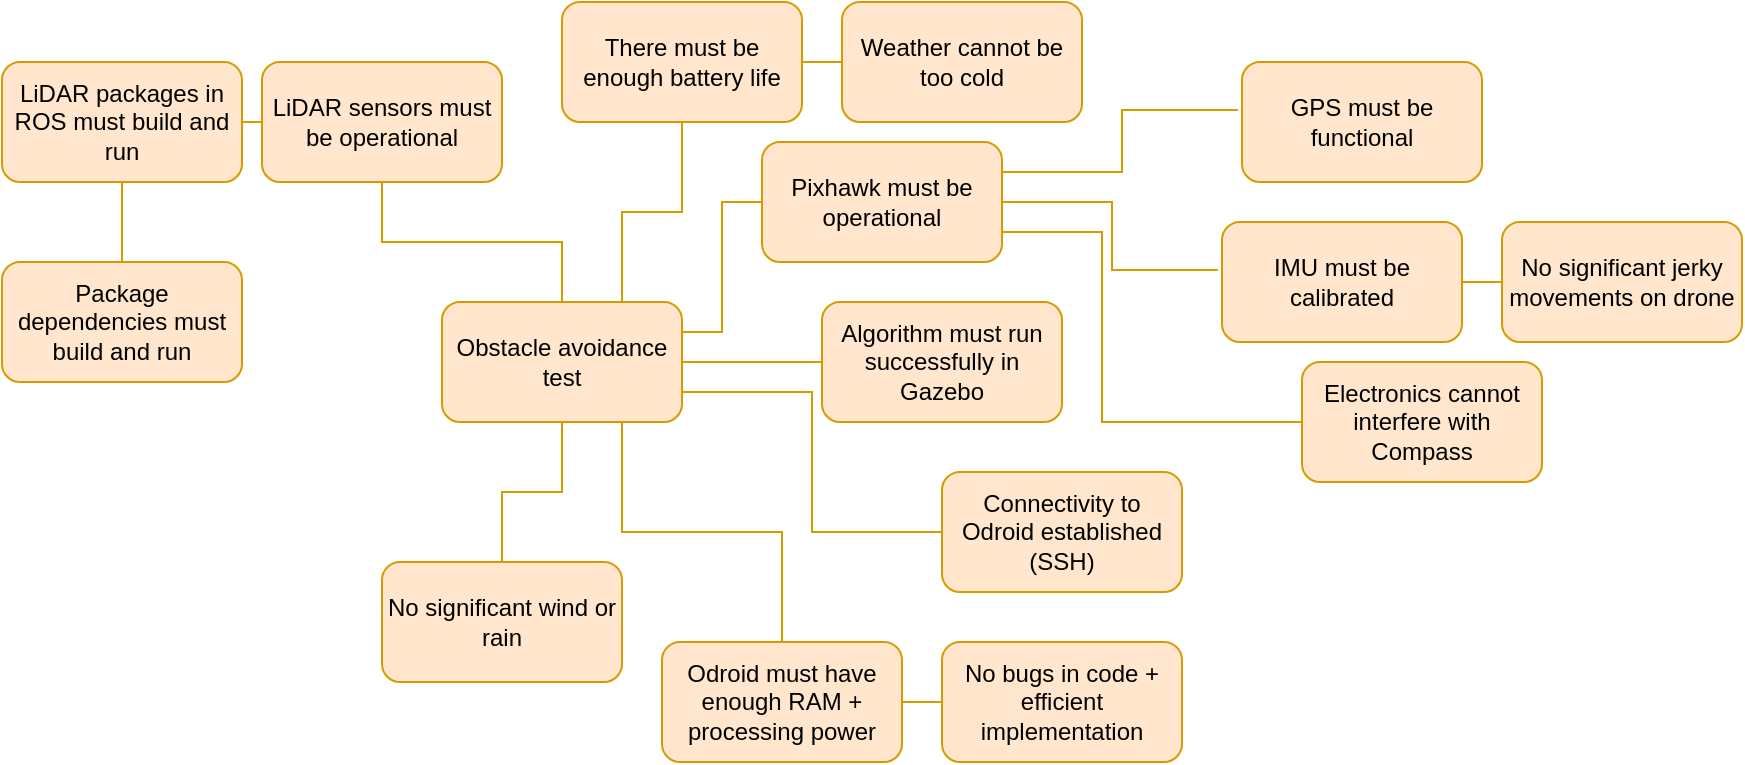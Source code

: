 <mxfile type="github" version="10.7.7"><diagram id="4e-2nmrWIUUcu9EXJC4X" name="Page-1"><mxGraphModel grid="1" dx="840" dy="441" gridSize="10" guides="1" tooltips="1" connect="1" arrows="1" fold="1" page="1" pageScale="1" pageWidth="827" pageHeight="1169" math="0" shadow="0"><root><mxCell id="0"/><mxCell id="1" parent="0"/><mxCell id="azHqUHfc6iuTFhBYgKCk-19" parent="1" style="edgeStyle=orthogonalEdgeStyle;rounded=0;orthogonalLoop=1;jettySize=auto;html=1;exitX=1;exitY=0.75;exitDx=0;exitDy=0;endArrow=none;endFill=0;entryX=0;entryY=0.5;entryDx=0;entryDy=0;fillColor=#ffe6cc;strokeColor=#d79b00;" edge="1" target="azHqUHfc6iuTFhBYgKCk-20" source="azHqUHfc6iuTFhBYgKCk-4"><mxGeometry as="geometry" relative="1"><mxPoint as="targetPoint" x="560" y="230"/><Array as="points"><mxPoint x="570" y="145"/><mxPoint x="570" y="240"/></Array></mxGeometry></mxCell><mxCell id="azHqUHfc6iuTFhBYgKCk-2" parent="1" style="edgeStyle=orthogonalEdgeStyle;rounded=0;orthogonalLoop=1;jettySize=auto;html=1;exitX=1;exitY=0.5;exitDx=0;exitDy=0;endArrow=none;endFill=0;fillColor=#ffe6cc;strokeColor=#d79b00;" edge="1" target="azHqUHfc6iuTFhBYgKCk-3" source="azHqUHfc6iuTFhBYgKCk-1"><mxGeometry as="geometry" relative="1"><mxPoint as="targetPoint" x="400" y="210"/></mxGeometry></mxCell><mxCell id="azHqUHfc6iuTFhBYgKCk-10" parent="1" style="edgeStyle=orthogonalEdgeStyle;rounded=0;orthogonalLoop=1;jettySize=auto;html=1;exitX=1;exitY=0.25;exitDx=0;exitDy=0;entryX=0;entryY=0.5;entryDx=0;entryDy=0;endArrow=none;endFill=0;fillColor=#ffe6cc;strokeColor=#d79b00;" edge="1" target="azHqUHfc6iuTFhBYgKCk-4" source="azHqUHfc6iuTFhBYgKCk-1"><mxGeometry as="geometry" relative="1"/></mxCell><mxCell id="azHqUHfc6iuTFhBYgKCk-12" parent="1" style="edgeStyle=orthogonalEdgeStyle;rounded=0;orthogonalLoop=1;jettySize=auto;html=1;exitX=1;exitY=0.75;exitDx=0;exitDy=0;entryX=0;entryY=0.5;entryDx=0;entryDy=0;endArrow=none;endFill=0;fillColor=#ffe6cc;strokeColor=#d79b00;" edge="1" target="azHqUHfc6iuTFhBYgKCk-11" source="azHqUHfc6iuTFhBYgKCk-1"><mxGeometry as="geometry" relative="1"/></mxCell><mxCell id="azHqUHfc6iuTFhBYgKCk-23" parent="1" style="edgeStyle=orthogonalEdgeStyle;rounded=0;orthogonalLoop=1;jettySize=auto;html=1;exitX=0.75;exitY=1;exitDx=0;exitDy=0;endArrow=none;endFill=0;fillColor=#ffe6cc;strokeColor=#d79b00;" edge="1" target="azHqUHfc6iuTFhBYgKCk-24" source="azHqUHfc6iuTFhBYgKCk-1"><mxGeometry as="geometry" relative="1"><mxPoint as="targetPoint" x="360" y="350"/></mxGeometry></mxCell><mxCell id="azHqUHfc6iuTFhBYgKCk-27" parent="1" style="edgeStyle=orthogonalEdgeStyle;rounded=0;orthogonalLoop=1;jettySize=auto;html=1;exitX=0.75;exitY=0;exitDx=0;exitDy=0;endArrow=none;endFill=0;fillColor=#ffe6cc;strokeColor=#d79b00;" edge="1" target="azHqUHfc6iuTFhBYgKCk-28" source="azHqUHfc6iuTFhBYgKCk-1"><mxGeometry as="geometry" relative="1"><mxPoint as="targetPoint" x="350" y="80"/></mxGeometry></mxCell><mxCell id="azHqUHfc6iuTFhBYgKCk-29" parent="1" style="edgeStyle=orthogonalEdgeStyle;rounded=0;orthogonalLoop=1;jettySize=auto;html=1;endArrow=none;endFill=0;entryX=0.5;entryY=0;entryDx=0;entryDy=0;fillColor=#ffe6cc;strokeColor=#d79b00;" edge="1" target="azHqUHfc6iuTFhBYgKCk-30" source="azHqUHfc6iuTFhBYgKCk-1"><mxGeometry as="geometry" relative="1"><mxPoint as="targetPoint" x="300" y="280"/></mxGeometry></mxCell><mxCell id="azHqUHfc6iuTFhBYgKCk-34" parent="1" style="edgeStyle=orthogonalEdgeStyle;rounded=0;orthogonalLoop=1;jettySize=auto;html=1;endArrow=none;endFill=0;fillColor=#ffe6cc;strokeColor=#d79b00;" edge="1" target="azHqUHfc6iuTFhBYgKCk-35" source="azHqUHfc6iuTFhBYgKCk-1"><mxGeometry as="geometry" relative="1"><mxPoint as="targetPoint" x="260" y="140"/></mxGeometry></mxCell><mxCell id="azHqUHfc6iuTFhBYgKCk-1" value="Obstacle avoidance test" parent="1" style="rounded=1;whiteSpace=wrap;html=1;fillColor=#ffe6cc;strokeColor=#d79b00;" vertex="1"><mxGeometry as="geometry" x="240" y="180" width="120" height="60"/></mxCell><mxCell id="azHqUHfc6iuTFhBYgKCk-3" value="Algorithm must run successfully in Gazebo&lt;br&gt;" parent="1" style="rounded=1;whiteSpace=wrap;html=1;fillColor=#ffe6cc;strokeColor=#d79b00;" vertex="1"><mxGeometry as="geometry" x="430" y="180" width="120" height="60"/></mxCell><mxCell id="azHqUHfc6iuTFhBYgKCk-15" parent="1" style="edgeStyle=orthogonalEdgeStyle;rounded=0;orthogonalLoop=1;jettySize=auto;html=1;exitX=1;exitY=0.25;exitDx=0;exitDy=0;entryX=-0.017;entryY=0.4;entryDx=0;entryDy=0;entryPerimeter=0;endArrow=none;endFill=0;fillColor=#ffe6cc;strokeColor=#d79b00;" edge="1" target="azHqUHfc6iuTFhBYgKCk-14" source="azHqUHfc6iuTFhBYgKCk-4"><mxGeometry as="geometry" relative="1"/></mxCell><mxCell id="azHqUHfc6iuTFhBYgKCk-4" value="Pixhawk must be operational&lt;br&gt;" parent="1" style="rounded=1;whiteSpace=wrap;html=1;fillColor=#ffe6cc;strokeColor=#d79b00;" vertex="1"><mxGeometry as="geometry" x="400" y="100" width="120" height="60"/></mxCell><mxCell id="azHqUHfc6iuTFhBYgKCk-11" value="Connectivity to Odroid established (SSH)" parent="1" style="rounded=1;whiteSpace=wrap;html=1;fillColor=#ffe6cc;strokeColor=#d79b00;" vertex="1"><mxGeometry as="geometry" x="490" y="265" width="120" height="60"/></mxCell><mxCell id="azHqUHfc6iuTFhBYgKCk-14" value="GPS must be functional&lt;br&gt;" parent="1" style="rounded=1;whiteSpace=wrap;html=1;fillColor=#ffe6cc;strokeColor=#d79b00;" vertex="1"><mxGeometry as="geometry" x="640" y="60" width="120" height="60"/></mxCell><mxCell id="azHqUHfc6iuTFhBYgKCk-16" parent="1" style="edgeStyle=orthogonalEdgeStyle;rounded=0;orthogonalLoop=1;jettySize=auto;html=1;exitX=1;exitY=0.5;exitDx=0;exitDy=0;entryX=-0.017;entryY=0.4;entryDx=0;entryDy=0;entryPerimeter=0;endArrow=none;endFill=0;fillColor=#ffe6cc;strokeColor=#d79b00;" edge="1" target="azHqUHfc6iuTFhBYgKCk-17" source="azHqUHfc6iuTFhBYgKCk-4"><mxGeometry as="geometry" relative="1"><mxPoint as="sourcePoint" x="490" y="130"/></mxGeometry></mxCell><mxCell id="azHqUHfc6iuTFhBYgKCk-21" parent="1" style="edgeStyle=orthogonalEdgeStyle;rounded=0;orthogonalLoop=1;jettySize=auto;html=1;exitX=1;exitY=0.5;exitDx=0;exitDy=0;endArrow=none;endFill=0;entryX=0;entryY=0.5;entryDx=0;entryDy=0;fillColor=#ffe6cc;strokeColor=#d79b00;" edge="1" target="azHqUHfc6iuTFhBYgKCk-22" source="azHqUHfc6iuTFhBYgKCk-17"><mxGeometry as="geometry" relative="1"><mxPoint as="targetPoint" x="720" y="170"/></mxGeometry></mxCell><mxCell id="azHqUHfc6iuTFhBYgKCk-17" value="IMU must be calibrated&lt;br&gt;" parent="1" style="rounded=1;whiteSpace=wrap;html=1;fillColor=#ffe6cc;strokeColor=#d79b00;" vertex="1"><mxGeometry as="geometry" x="630" y="140" width="120" height="60"/></mxCell><mxCell id="azHqUHfc6iuTFhBYgKCk-20" value="Electronics cannot interfere with Compass&lt;br&gt;" parent="1" style="rounded=1;whiteSpace=wrap;html=1;fillColor=#ffe6cc;strokeColor=#d79b00;" vertex="1"><mxGeometry as="geometry" x="670" y="210" width="120" height="60"/></mxCell><mxCell id="azHqUHfc6iuTFhBYgKCk-22" value="No significant jerky movements on drone&lt;br&gt;" parent="1" style="rounded=1;whiteSpace=wrap;html=1;fillColor=#ffe6cc;strokeColor=#d79b00;" vertex="1"><mxGeometry as="geometry" x="770" y="140" width="120" height="60"/></mxCell><mxCell id="azHqUHfc6iuTFhBYgKCk-25" parent="1" style="edgeStyle=orthogonalEdgeStyle;rounded=0;orthogonalLoop=1;jettySize=auto;html=1;endArrow=none;endFill=0;fillColor=#ffe6cc;strokeColor=#d79b00;" edge="1" target="azHqUHfc6iuTFhBYgKCk-26" source="azHqUHfc6iuTFhBYgKCk-24"><mxGeometry as="geometry" relative="1"><mxPoint as="targetPoint" x="480" y="380"/></mxGeometry></mxCell><mxCell id="azHqUHfc6iuTFhBYgKCk-24" value="Odroid must have enough RAM + processing power" parent="1" style="rounded=1;whiteSpace=wrap;html=1;fillColor=#ffe6cc;strokeColor=#d79b00;" vertex="1"><mxGeometry as="geometry" x="350" y="350" width="120" height="60"/></mxCell><mxCell id="azHqUHfc6iuTFhBYgKCk-26" value="No bugs in code + efficient implementation" parent="1" style="rounded=1;whiteSpace=wrap;html=1;fillColor=#ffe6cc;strokeColor=#d79b00;" vertex="1"><mxGeometry as="geometry" x="490" y="350" width="120" height="60"/></mxCell><mxCell id="azHqUHfc6iuTFhBYgKCk-32" parent="1" style="edgeStyle=orthogonalEdgeStyle;rounded=0;orthogonalLoop=1;jettySize=auto;html=1;endArrow=none;endFill=0;fillColor=#ffe6cc;strokeColor=#d79b00;" edge="1" target="azHqUHfc6iuTFhBYgKCk-33" source="azHqUHfc6iuTFhBYgKCk-28"><mxGeometry as="geometry" relative="1"><mxPoint as="targetPoint" x="450" y="60"/></mxGeometry></mxCell><mxCell id="azHqUHfc6iuTFhBYgKCk-28" value="There must be enough battery life" parent="1" style="rounded=1;whiteSpace=wrap;html=1;fillColor=#ffe6cc;strokeColor=#d79b00;" vertex="1"><mxGeometry as="geometry" x="300" y="30" width="120" height="60"/></mxCell><mxCell id="azHqUHfc6iuTFhBYgKCk-30" value="No significant wind or rain&lt;br&gt;" parent="1" style="rounded=1;whiteSpace=wrap;html=1;fillColor=#ffe6cc;strokeColor=#d79b00;" vertex="1"><mxGeometry as="geometry" x="210" y="310" width="120" height="60"/></mxCell><mxCell id="azHqUHfc6iuTFhBYgKCk-33" value="Weather cannot be too cold" parent="1" style="rounded=1;whiteSpace=wrap;html=1;fillColor=#ffe6cc;strokeColor=#d79b00;" vertex="1"><mxGeometry as="geometry" x="440" y="30" width="120" height="60"/></mxCell><mxCell id="azHqUHfc6iuTFhBYgKCk-36" parent="1" style="edgeStyle=orthogonalEdgeStyle;rounded=0;orthogonalLoop=1;jettySize=auto;html=1;exitX=0;exitY=0.5;exitDx=0;exitDy=0;endArrow=none;endFill=0;fillColor=#ffe6cc;strokeColor=#d79b00;" edge="1" target="azHqUHfc6iuTFhBYgKCk-37" source="azHqUHfc6iuTFhBYgKCk-35"><mxGeometry as="geometry" relative="1"><mxPoint as="targetPoint" x="130" y="90"/></mxGeometry></mxCell><mxCell id="azHqUHfc6iuTFhBYgKCk-35" value="LiDAR sensors must be operational" parent="1" style="rounded=1;whiteSpace=wrap;html=1;fillColor=#ffe6cc;strokeColor=#d79b00;" vertex="1"><mxGeometry as="geometry" x="150" y="60" width="120" height="60"/></mxCell><mxCell id="azHqUHfc6iuTFhBYgKCk-39" parent="1" style="edgeStyle=orthogonalEdgeStyle;rounded=0;orthogonalLoop=1;jettySize=auto;html=1;endArrow=none;endFill=0;fillColor=#ffe6cc;strokeColor=#d79b00;" edge="1" target="azHqUHfc6iuTFhBYgKCk-40" source="azHqUHfc6iuTFhBYgKCk-37"><mxGeometry as="geometry" relative="1"><mxPoint as="targetPoint" x="80" y="150"/></mxGeometry></mxCell><mxCell id="azHqUHfc6iuTFhBYgKCk-37" value="LiDAR packages in ROS must build and run" parent="1" style="rounded=1;whiteSpace=wrap;html=1;fillColor=#ffe6cc;strokeColor=#d79b00;" vertex="1"><mxGeometry as="geometry" x="20" y="60" width="120" height="60"/></mxCell><mxCell id="azHqUHfc6iuTFhBYgKCk-40" value="Package dependencies must build and run" parent="1" style="rounded=1;whiteSpace=wrap;html=1;fillColor=#ffe6cc;strokeColor=#d79b00;" vertex="1"><mxGeometry as="geometry" x="20" y="160" width="120" height="60"/></mxCell></root></mxGraphModel></diagram></mxfile>